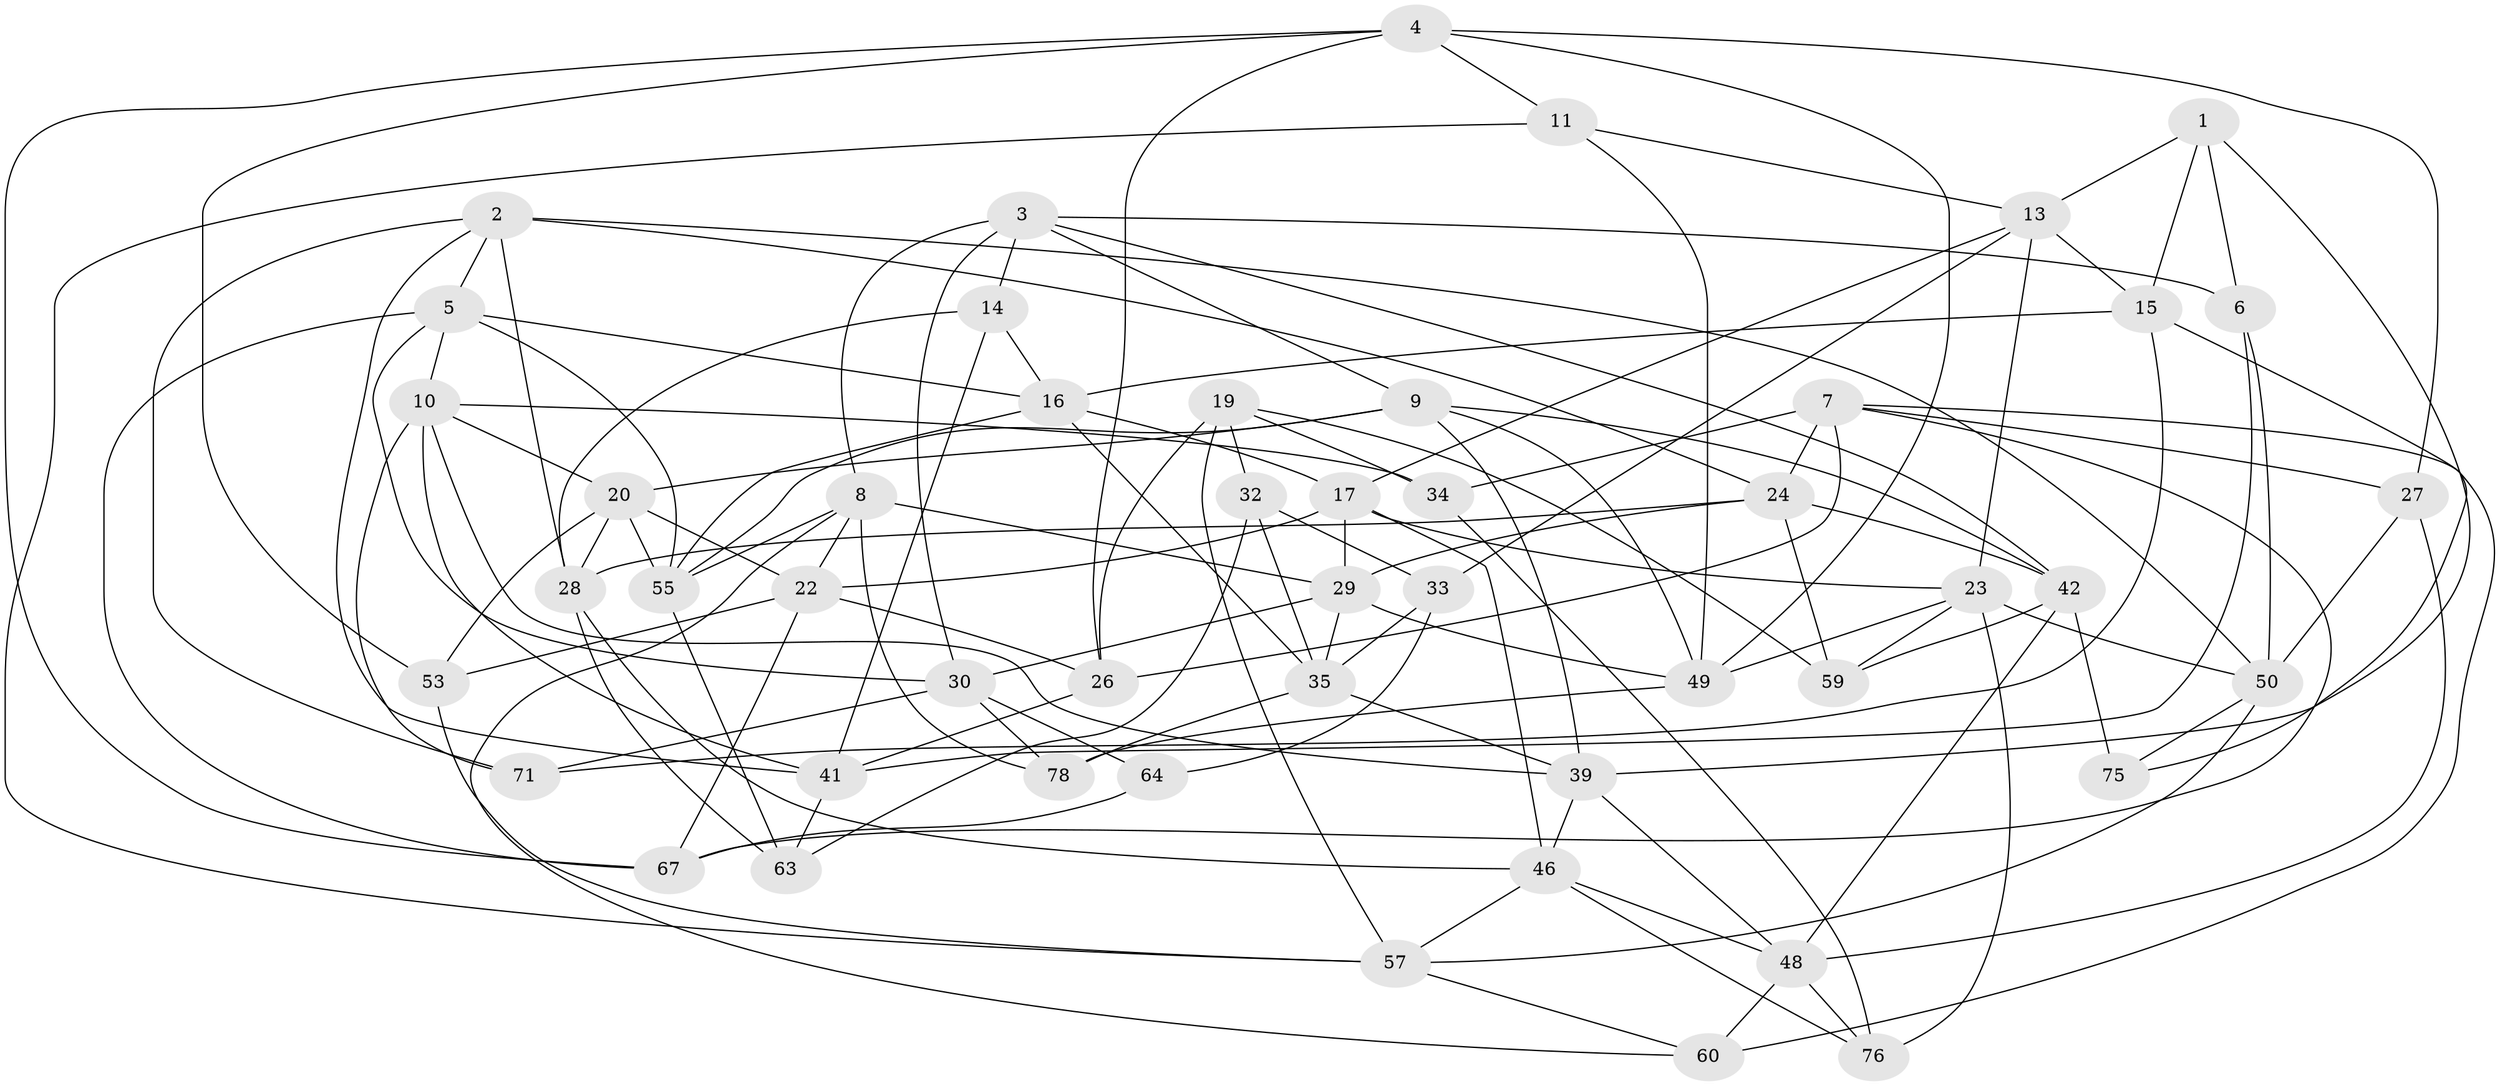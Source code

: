 // original degree distribution, {4: 1.0}
// Generated by graph-tools (version 1.1) at 2025/42/03/06/25 10:42:23]
// undirected, 49 vertices, 127 edges
graph export_dot {
graph [start="1"]
  node [color=gray90,style=filled];
  1;
  2 [super="+52"];
  3 [super="+21"];
  4 [super="+40"];
  5 [super="+69"];
  6;
  7 [super="+65"];
  8 [super="+12"];
  9 [super="+44"];
  10 [super="+25"];
  11;
  13 [super="+37"];
  14;
  15 [super="+18"];
  16 [super="+31"];
  17 [super="+58"];
  19 [super="+77"];
  20 [super="+43"];
  22 [super="+81"];
  23 [super="+36"];
  24 [super="+79"];
  26 [super="+56"];
  27;
  28 [super="+38"];
  29 [super="+80"];
  30 [super="+68"];
  32;
  33;
  34;
  35 [super="+61"];
  39 [super="+47"];
  41 [super="+45"];
  42 [super="+54"];
  46 [super="+74"];
  48 [super="+62"];
  49 [super="+51"];
  50 [super="+70"];
  53;
  55 [super="+73"];
  57 [super="+66"];
  59;
  60;
  63;
  64;
  67 [super="+72"];
  71;
  75;
  76;
  78;
  1 -- 39;
  1 -- 6;
  1 -- 15;
  1 -- 13;
  2 -- 71;
  2 -- 28;
  2 -- 24;
  2 -- 41;
  2 -- 50;
  2 -- 5;
  3 -- 42;
  3 -- 30;
  3 -- 8;
  3 -- 9;
  3 -- 6;
  3 -- 14;
  4 -- 53;
  4 -- 27;
  4 -- 11;
  4 -- 49;
  4 -- 26;
  4 -- 67;
  5 -- 10;
  5 -- 30;
  5 -- 55;
  5 -- 16;
  5 -- 67;
  6 -- 41;
  6 -- 50;
  7 -- 24;
  7 -- 34;
  7 -- 60;
  7 -- 26;
  7 -- 27;
  7 -- 67;
  8 -- 78;
  8 -- 60;
  8 -- 29;
  8 -- 22;
  8 -- 55;
  9 -- 49;
  9 -- 39;
  9 -- 42;
  9 -- 20;
  9 -- 55;
  10 -- 34;
  10 -- 41;
  10 -- 71;
  10 -- 39;
  10 -- 20;
  11 -- 57;
  11 -- 49;
  11 -- 13;
  13 -- 33;
  13 -- 15;
  13 -- 23;
  13 -- 17;
  14 -- 28;
  14 -- 41;
  14 -- 16;
  15 -- 71;
  15 -- 75 [weight=2];
  15 -- 16;
  16 -- 17;
  16 -- 55;
  16 -- 35;
  17 -- 29;
  17 -- 22;
  17 -- 23;
  17 -- 46;
  19 -- 26 [weight=2];
  19 -- 59;
  19 -- 57;
  19 -- 32;
  19 -- 34;
  20 -- 53;
  20 -- 55;
  20 -- 28;
  20 -- 22;
  22 -- 67;
  22 -- 53;
  22 -- 26;
  23 -- 76;
  23 -- 59;
  23 -- 50;
  23 -- 49;
  24 -- 59;
  24 -- 42;
  24 -- 28;
  24 -- 29;
  26 -- 41;
  27 -- 48;
  27 -- 50;
  28 -- 63;
  28 -- 46;
  29 -- 30;
  29 -- 49;
  29 -- 35;
  30 -- 78;
  30 -- 64;
  30 -- 71;
  32 -- 63;
  32 -- 33;
  32 -- 35;
  33 -- 64;
  33 -- 35;
  34 -- 76;
  35 -- 78;
  35 -- 39;
  39 -- 48;
  39 -- 46;
  41 -- 63;
  42 -- 59;
  42 -- 48;
  42 -- 75;
  46 -- 76;
  46 -- 57;
  46 -- 48;
  48 -- 76;
  48 -- 60;
  49 -- 78;
  50 -- 57;
  50 -- 75;
  53 -- 57;
  55 -- 63;
  57 -- 60;
  64 -- 67 [weight=2];
}
